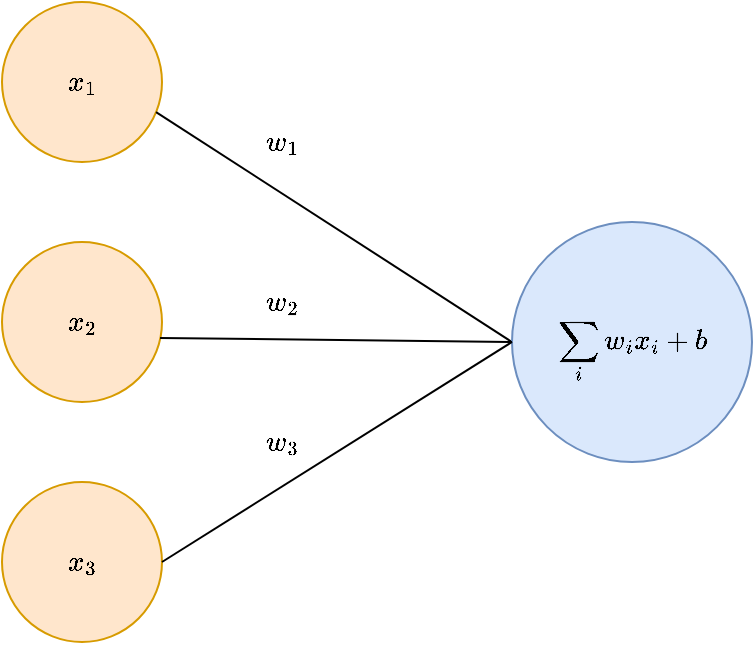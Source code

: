 <mxfile version="12.9.9" type="github"><diagram id="q2U0NmsmwU3HvsMNyU5W" name="Page-1"><mxGraphModel dx="934" dy="495" grid="1" gridSize="10" guides="1" tooltips="1" connect="1" arrows="1" fold="1" page="1" pageScale="1" pageWidth="850" pageHeight="1100" math="1" shadow="0"><root><mxCell id="0"/><mxCell id="1" parent="0"/><mxCell id="qY2oE8lwWr5D2VLlj5Ar-1" value="" style="ellipse;whiteSpace=wrap;html=1;aspect=fixed;fillColor=#ffe6cc;strokeColor=#d79b00;" vertex="1" parent="1"><mxGeometry x="120" y="210" width="80" height="80" as="geometry"/></mxCell><mxCell id="qY2oE8lwWr5D2VLlj5Ar-6" value="" style="ellipse;whiteSpace=wrap;html=1;aspect=fixed;fillColor=#ffe6cc;strokeColor=#d79b00;" vertex="1" parent="1"><mxGeometry x="120" y="330" width="80" height="80" as="geometry"/></mxCell><mxCell id="qY2oE8lwWr5D2VLlj5Ar-7" value="" style="ellipse;whiteSpace=wrap;html=1;aspect=fixed;fillColor=#ffe6cc;strokeColor=#d79b00;" vertex="1" parent="1"><mxGeometry x="120" y="450" width="80" height="80" as="geometry"/></mxCell><mxCell id="qY2oE8lwWr5D2VLlj5Ar-8" value="" style="endArrow=none;html=1;exitX=0.963;exitY=0.688;exitDx=0;exitDy=0;exitPerimeter=0;entryX=0;entryY=0.5;entryDx=0;entryDy=0;" edge="1" parent="1" source="qY2oE8lwWr5D2VLlj5Ar-1" target="qY2oE8lwWr5D2VLlj5Ar-9"><mxGeometry width="50" height="50" relative="1" as="geometry"><mxPoint x="400" y="410" as="sourcePoint"/><mxPoint x="380" y="280" as="targetPoint"/></mxGeometry></mxCell><mxCell id="qY2oE8lwWr5D2VLlj5Ar-9" value="" style="ellipse;whiteSpace=wrap;html=1;aspect=fixed;fillColor=#dae8fc;strokeColor=#6c8ebf;" vertex="1" parent="1"><mxGeometry x="375" y="320" width="120" height="120" as="geometry"/></mxCell><mxCell id="qY2oE8lwWr5D2VLlj5Ar-10" value="" style="endArrow=none;html=1;exitX=0.988;exitY=0.6;exitDx=0;exitDy=0;exitPerimeter=0;entryX=0;entryY=0.5;entryDx=0;entryDy=0;" edge="1" parent="1" source="qY2oE8lwWr5D2VLlj5Ar-6" target="qY2oE8lwWr5D2VLlj5Ar-9"><mxGeometry width="50" height="50" relative="1" as="geometry"><mxPoint x="230" y="350" as="sourcePoint"/><mxPoint x="407.96" y="454.96" as="targetPoint"/></mxGeometry></mxCell><mxCell id="qY2oE8lwWr5D2VLlj5Ar-11" value="" style="endArrow=none;html=1;exitX=1;exitY=0.5;exitDx=0;exitDy=0;entryX=0;entryY=0.5;entryDx=0;entryDy=0;" edge="1" parent="1" source="qY2oE8lwWr5D2VLlj5Ar-7" target="qY2oE8lwWr5D2VLlj5Ar-9"><mxGeometry width="50" height="50" relative="1" as="geometry"><mxPoint x="270" y="480" as="sourcePoint"/><mxPoint x="447.96" y="584.96" as="targetPoint"/></mxGeometry></mxCell><mxCell id="qY2oE8lwWr5D2VLlj5Ar-12" value="$$x_1$$" style="text;html=1;strokeColor=none;fillColor=none;align=center;verticalAlign=middle;whiteSpace=wrap;rounded=0;" vertex="1" parent="1"><mxGeometry x="140" y="240" width="40" height="20" as="geometry"/></mxCell><mxCell id="qY2oE8lwWr5D2VLlj5Ar-13" value="$$x_2$$" style="text;html=1;strokeColor=none;fillColor=none;align=center;verticalAlign=middle;whiteSpace=wrap;rounded=0;" vertex="1" parent="1"><mxGeometry x="140" y="360" width="40" height="20" as="geometry"/></mxCell><mxCell id="qY2oE8lwWr5D2VLlj5Ar-14" value="$$x_3$$" style="text;html=1;strokeColor=none;fillColor=none;align=center;verticalAlign=middle;whiteSpace=wrap;rounded=0;" vertex="1" parent="1"><mxGeometry x="140" y="480" width="40" height="20" as="geometry"/></mxCell><mxCell id="qY2oE8lwWr5D2VLlj5Ar-15" value="$$\sum_{i}w_i x_i + b$$ " style="text;html=1;strokeColor=none;fillColor=none;align=center;verticalAlign=middle;whiteSpace=wrap;rounded=0;" vertex="1" parent="1"><mxGeometry x="380" y="360" width="110" height="50" as="geometry"/></mxCell><mxCell id="qY2oE8lwWr5D2VLlj5Ar-16" value="$$w_1$$" style="text;html=1;strokeColor=none;fillColor=none;align=center;verticalAlign=middle;whiteSpace=wrap;rounded=0;" vertex="1" parent="1"><mxGeometry x="240" y="270" width="40" height="20" as="geometry"/></mxCell><mxCell id="qY2oE8lwWr5D2VLlj5Ar-17" value="$$w_2$$" style="text;html=1;strokeColor=none;fillColor=none;align=center;verticalAlign=middle;whiteSpace=wrap;rounded=0;" vertex="1" parent="1"><mxGeometry x="240" y="350" width="40" height="20" as="geometry"/></mxCell><mxCell id="qY2oE8lwWr5D2VLlj5Ar-18" value="$$w_3$$" style="text;html=1;strokeColor=none;fillColor=none;align=center;verticalAlign=middle;whiteSpace=wrap;rounded=0;" vertex="1" parent="1"><mxGeometry x="240" y="420" width="40" height="20" as="geometry"/></mxCell></root></mxGraphModel></diagram></mxfile>